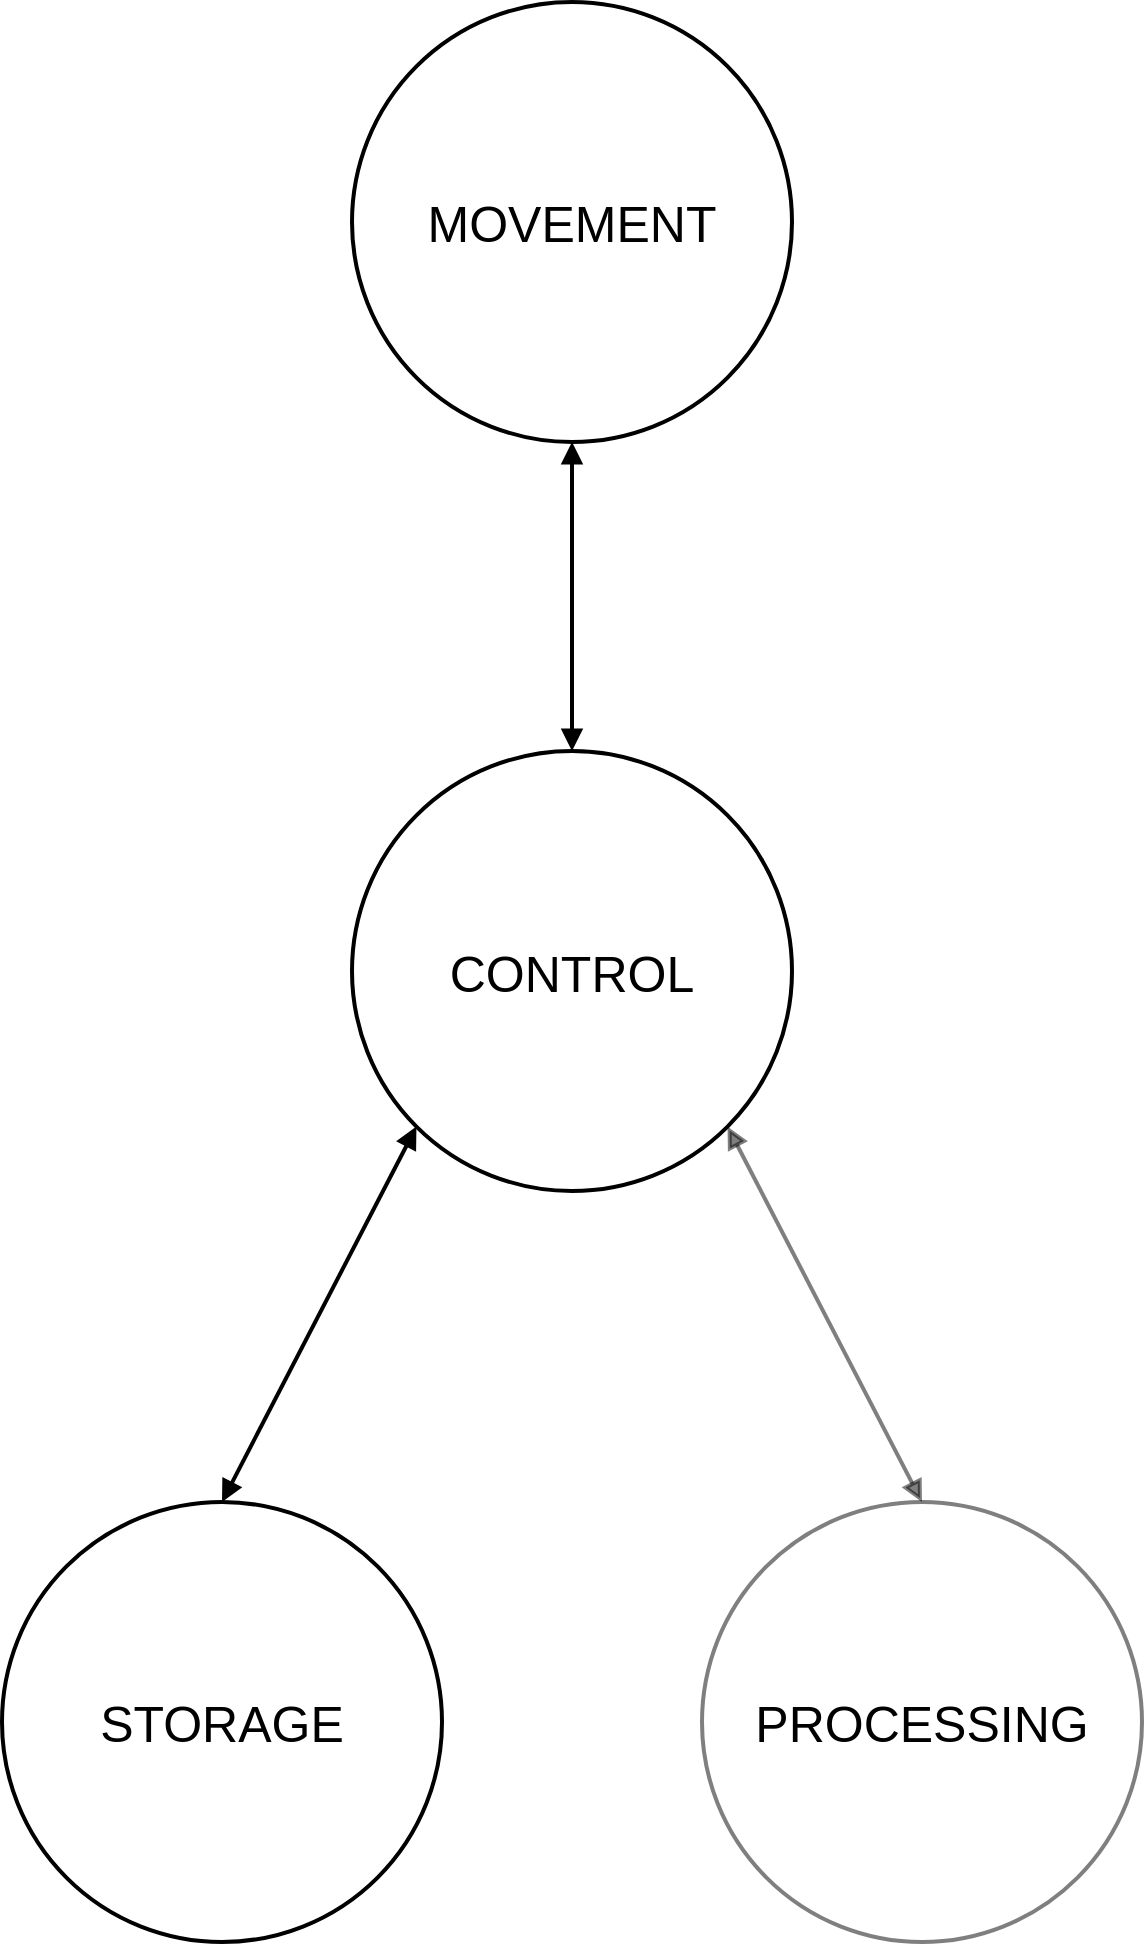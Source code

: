 <mxfile version="12.9.11" type="device"><diagram id="_rI-Zg7j3TI_vz_jvg8p" name="Page-1"><mxGraphModel dx="1736" dy="894" grid="1" gridSize="10" guides="1" tooltips="1" connect="1" arrows="1" fold="1" page="1" pageScale="1" pageWidth="827" pageHeight="1169" math="0" shadow="0"><root><mxCell id="0"/><mxCell id="1" parent="0"/><mxCell id="Z_1AsT9ZclAzGpfiEF8N-1" value="&lt;font style=&quot;font-size: 25px&quot;&gt;MOVEMENT&lt;/font&gt;" style="ellipse;whiteSpace=wrap;html=1;aspect=fixed;strokeWidth=2;" vertex="1" parent="1"><mxGeometry x="304" y="100" width="220" height="220" as="geometry"/></mxCell><mxCell id="Z_1AsT9ZclAzGpfiEF8N-5" style="rounded=0;orthogonalLoop=1;jettySize=auto;html=1;exitX=0;exitY=1;exitDx=0;exitDy=0;entryX=0.5;entryY=0;entryDx=0;entryDy=0;endArrow=block;endFill=1;strokeWidth=2;startArrow=block;startFill=1;" edge="1" parent="1" source="Z_1AsT9ZclAzGpfiEF8N-2" target="Z_1AsT9ZclAzGpfiEF8N-3"><mxGeometry relative="1" as="geometry"/></mxCell><mxCell id="Z_1AsT9ZclAzGpfiEF8N-6" style="edgeStyle=none;rounded=0;orthogonalLoop=1;jettySize=auto;html=1;exitX=1;exitY=1;exitDx=0;exitDy=0;entryX=0.5;entryY=0;entryDx=0;entryDy=0;endArrow=block;endFill=1;strokeWidth=2;startArrow=block;startFill=1;opacity=50;" edge="1" parent="1" source="Z_1AsT9ZclAzGpfiEF8N-2" target="Z_1AsT9ZclAzGpfiEF8N-4"><mxGeometry relative="1" as="geometry"/></mxCell><mxCell id="Z_1AsT9ZclAzGpfiEF8N-8" style="edgeStyle=none;rounded=0;orthogonalLoop=1;jettySize=auto;html=1;exitX=0.5;exitY=0;exitDx=0;exitDy=0;entryX=0.5;entryY=1;entryDx=0;entryDy=0;endArrow=block;endFill=1;strokeWidth=2;startArrow=block;startFill=1;" edge="1" parent="1" source="Z_1AsT9ZclAzGpfiEF8N-2" target="Z_1AsT9ZclAzGpfiEF8N-1"><mxGeometry relative="1" as="geometry"/></mxCell><mxCell id="Z_1AsT9ZclAzGpfiEF8N-2" value="&lt;font style=&quot;font-size: 25px&quot;&gt;CONTROL&lt;/font&gt;" style="ellipse;whiteSpace=wrap;html=1;aspect=fixed;strokeWidth=2;" vertex="1" parent="1"><mxGeometry x="304" y="474.5" width="220" height="220" as="geometry"/></mxCell><mxCell id="Z_1AsT9ZclAzGpfiEF8N-3" value="&lt;font style=&quot;font-size: 25px&quot;&gt;STORAGE&lt;/font&gt;" style="ellipse;whiteSpace=wrap;html=1;aspect=fixed;strokeWidth=2;" vertex="1" parent="1"><mxGeometry x="129" y="850" width="220" height="220" as="geometry"/></mxCell><mxCell id="Z_1AsT9ZclAzGpfiEF8N-4" value="&lt;font style=&quot;font-size: 25px&quot;&gt;PROCESSING&lt;/font&gt;" style="ellipse;whiteSpace=wrap;html=1;aspect=fixed;strokeWidth=2;opacity=50;" vertex="1" parent="1"><mxGeometry x="479" y="850" width="220" height="220" as="geometry"/></mxCell></root></mxGraphModel></diagram></mxfile>